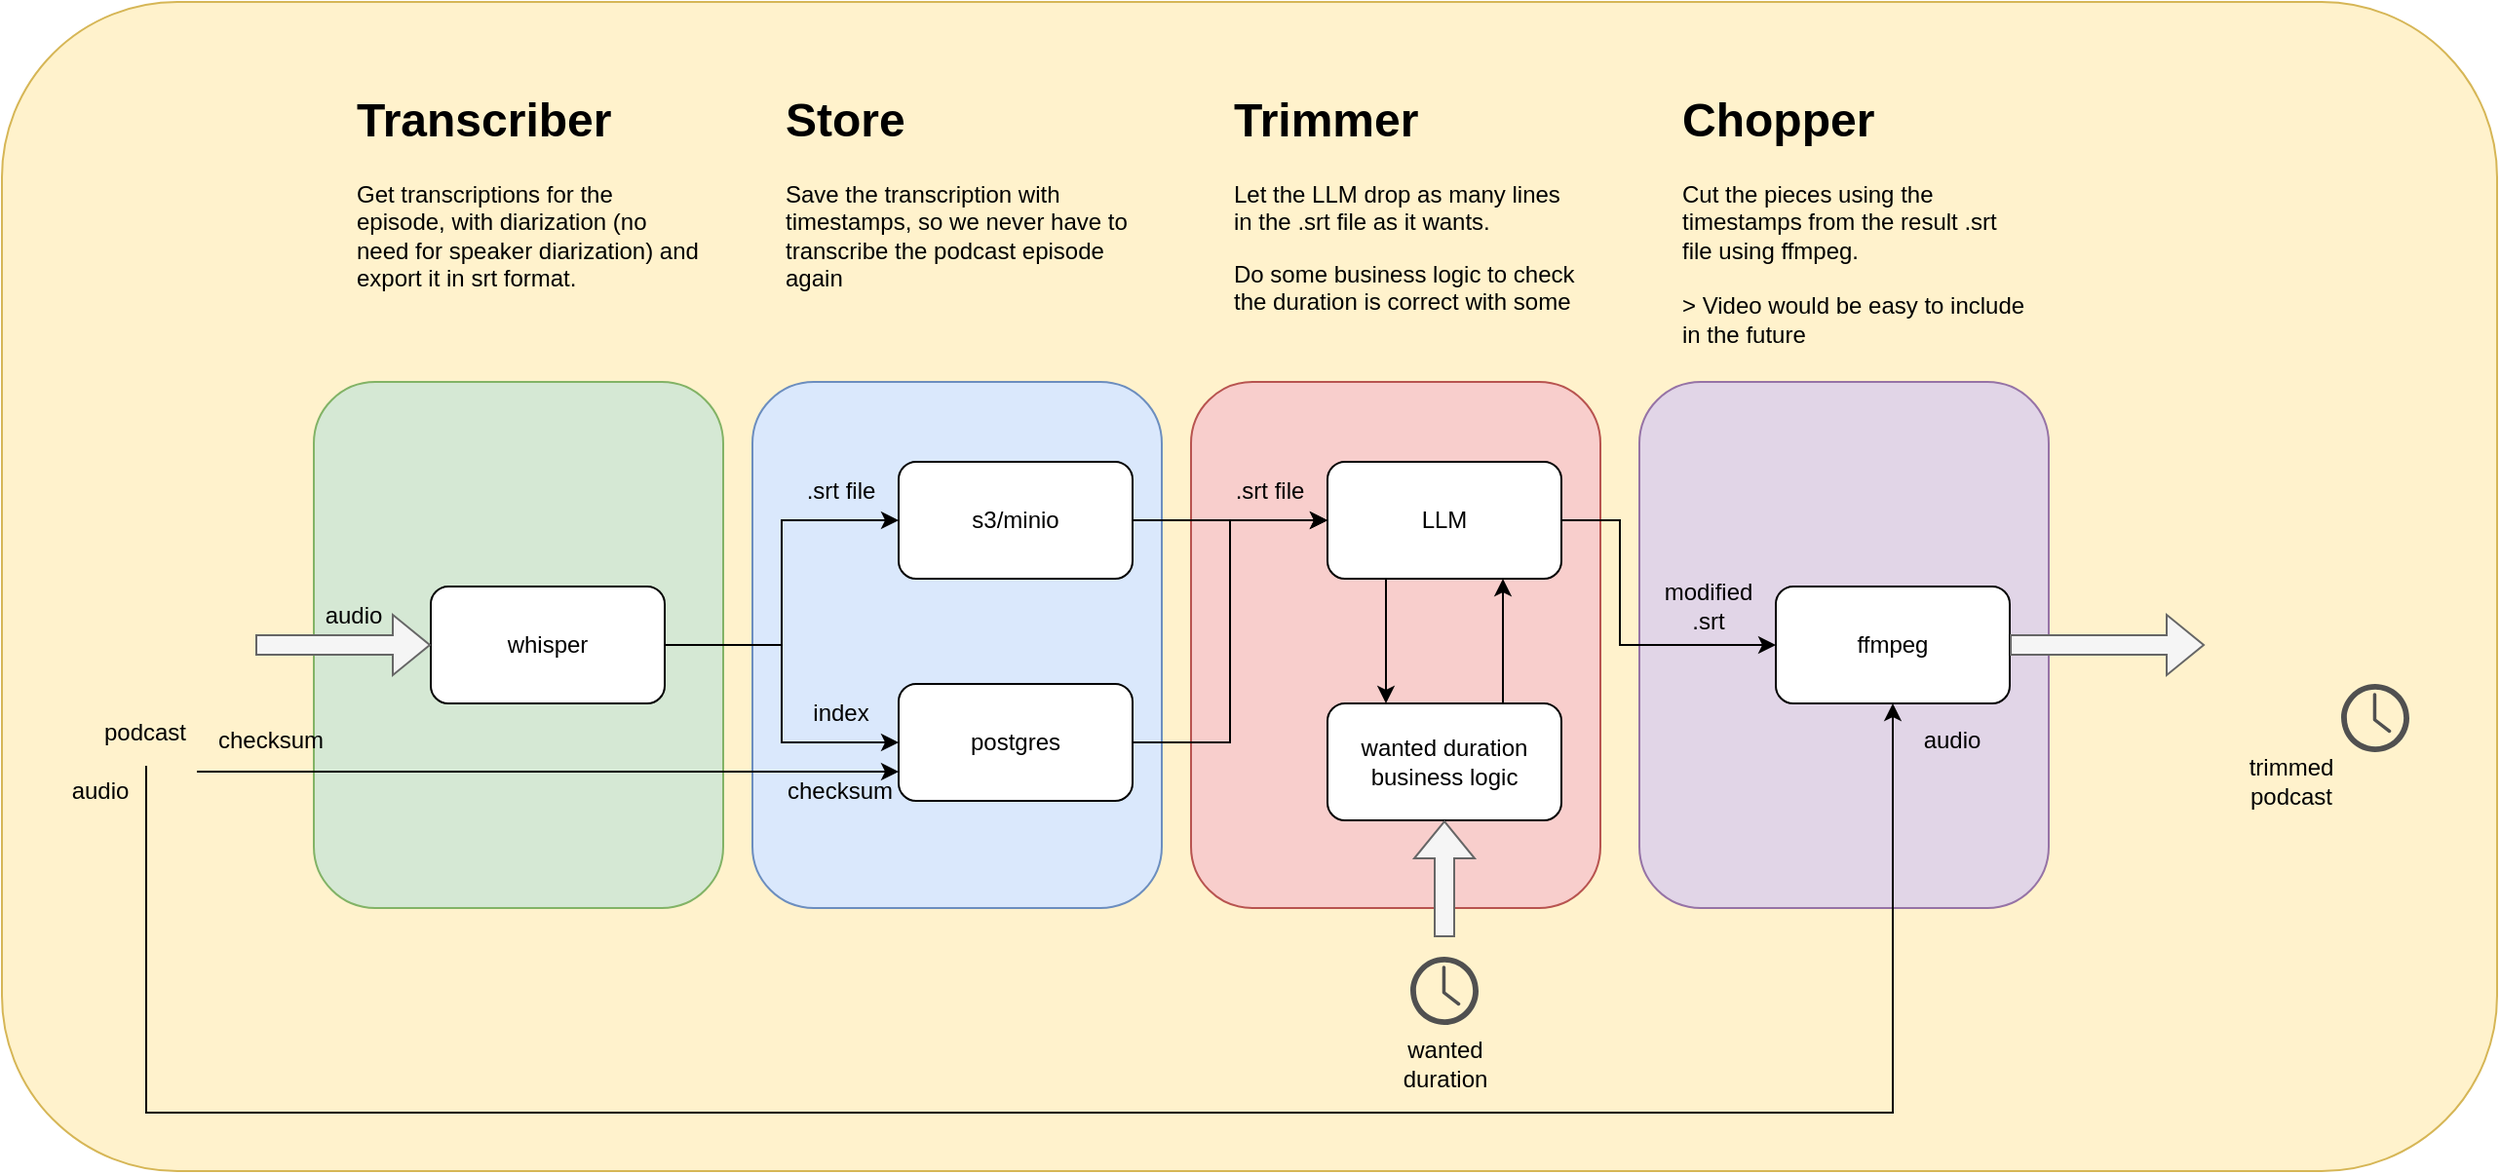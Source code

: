 <mxfile version="24.2.5" type="device">
  <diagram name="Page-1" id="hcJHSDHoGeX2lE1SBRMY">
    <mxGraphModel dx="2924" dy="1112" grid="1" gridSize="10" guides="1" tooltips="1" connect="1" arrows="1" fold="1" page="1" pageScale="1" pageWidth="850" pageHeight="1100" math="0" shadow="0">
      <root>
        <mxCell id="0" />
        <mxCell id="1" parent="0" />
        <mxCell id="p5D0_sLYN4Q-_RJ_7Vx2-42" value="" style="rounded=1;whiteSpace=wrap;html=1;fillColor=#fff2cc;strokeColor=#d6b656;" parent="1" vertex="1">
          <mxGeometry x="-140" y="130" width="1280" height="600" as="geometry" />
        </mxCell>
        <mxCell id="p5D0_sLYN4Q-_RJ_7Vx2-32" value="" style="rounded=1;whiteSpace=wrap;html=1;fillColor=#e1d5e7;strokeColor=#9673a6;" parent="1" vertex="1">
          <mxGeometry x="700" y="325" width="210" height="270" as="geometry" />
        </mxCell>
        <mxCell id="p5D0_sLYN4Q-_RJ_7Vx2-19" value="" style="rounded=1;whiteSpace=wrap;html=1;fillColor=#f8cecc;strokeColor=#b85450;" parent="1" vertex="1">
          <mxGeometry x="470" y="325" width="210" height="270" as="geometry" />
        </mxCell>
        <mxCell id="p5D0_sLYN4Q-_RJ_7Vx2-15" value="" style="rounded=1;whiteSpace=wrap;html=1;fillColor=#dae8fc;strokeColor=#6c8ebf;" parent="1" vertex="1">
          <mxGeometry x="245" y="325" width="210" height="270" as="geometry" />
        </mxCell>
        <mxCell id="p5D0_sLYN4Q-_RJ_7Vx2-14" value="" style="rounded=1;whiteSpace=wrap;html=1;fillColor=#d5e8d4;strokeColor=#82b366;" parent="1" vertex="1">
          <mxGeometry x="20" y="325" width="210" height="270" as="geometry" />
        </mxCell>
        <mxCell id="p5D0_sLYN4Q-_RJ_7Vx2-7" style="edgeStyle=orthogonalEdgeStyle;rounded=0;orthogonalLoop=1;jettySize=auto;html=1;exitX=1;exitY=0.5;exitDx=0;exitDy=0;entryX=0;entryY=0.5;entryDx=0;entryDy=0;" parent="1" source="p5D0_sLYN4Q-_RJ_7Vx2-1" target="p5D0_sLYN4Q-_RJ_7Vx2-2" edge="1">
          <mxGeometry relative="1" as="geometry" />
        </mxCell>
        <mxCell id="p5D0_sLYN4Q-_RJ_7Vx2-10" style="edgeStyle=orthogonalEdgeStyle;rounded=0;orthogonalLoop=1;jettySize=auto;html=1;exitX=1;exitY=0.5;exitDx=0;exitDy=0;entryX=0;entryY=0.5;entryDx=0;entryDy=0;" parent="1" source="p5D0_sLYN4Q-_RJ_7Vx2-1" target="p5D0_sLYN4Q-_RJ_7Vx2-9" edge="1">
          <mxGeometry relative="1" as="geometry" />
        </mxCell>
        <mxCell id="p5D0_sLYN4Q-_RJ_7Vx2-1" value="whisper" style="rounded=1;whiteSpace=wrap;html=1;" parent="1" vertex="1">
          <mxGeometry x="80" y="430" width="120" height="60" as="geometry" />
        </mxCell>
        <mxCell id="p5D0_sLYN4Q-_RJ_7Vx2-17" style="edgeStyle=orthogonalEdgeStyle;rounded=0;orthogonalLoop=1;jettySize=auto;html=1;exitX=1;exitY=0.5;exitDx=0;exitDy=0;entryX=0;entryY=0.5;entryDx=0;entryDy=0;" parent="1" source="p5D0_sLYN4Q-_RJ_7Vx2-2" target="p5D0_sLYN4Q-_RJ_7Vx2-16" edge="1">
          <mxGeometry relative="1" as="geometry" />
        </mxCell>
        <mxCell id="p5D0_sLYN4Q-_RJ_7Vx2-2" value="s3/minio" style="rounded=1;whiteSpace=wrap;html=1;" parent="1" vertex="1">
          <mxGeometry x="320" y="366" width="120" height="60" as="geometry" />
        </mxCell>
        <mxCell id="p5D0_sLYN4Q-_RJ_7Vx2-4" value="" style="shape=flexArrow;endArrow=classic;html=1;rounded=0;entryX=0;entryY=0.5;entryDx=0;entryDy=0;fillColor=#f5f5f5;strokeColor=#666666;" parent="1" target="p5D0_sLYN4Q-_RJ_7Vx2-1" edge="1">
          <mxGeometry width="50" height="50" relative="1" as="geometry">
            <mxPoint x="-10" y="460" as="sourcePoint" />
            <mxPoint x="450" y="550" as="targetPoint" />
          </mxGeometry>
        </mxCell>
        <mxCell id="p5D0_sLYN4Q-_RJ_7Vx2-29" style="edgeStyle=orthogonalEdgeStyle;rounded=0;orthogonalLoop=1;jettySize=auto;html=1;entryX=0;entryY=0.75;entryDx=0;entryDy=0;" parent="1" target="p5D0_sLYN4Q-_RJ_7Vx2-9" edge="1">
          <mxGeometry relative="1" as="geometry">
            <mxPoint y="525" as="sourcePoint" />
            <Array as="points">
              <mxPoint x="-40" y="525" />
            </Array>
          </mxGeometry>
        </mxCell>
        <mxCell id="mtzsEB-38qO-FX3NmCci-1" style="edgeStyle=orthogonalEdgeStyle;rounded=0;orthogonalLoop=1;jettySize=auto;html=1;exitX=0.514;exitY=1.067;exitDx=0;exitDy=0;entryX=0.5;entryY=1;entryDx=0;entryDy=0;exitPerimeter=0;" edge="1" parent="1" source="p5D0_sLYN4Q-_RJ_7Vx2-6" target="p5D0_sLYN4Q-_RJ_7Vx2-34">
          <mxGeometry relative="1" as="geometry">
            <Array as="points">
              <mxPoint x="-66" y="700" />
              <mxPoint x="830" y="700" />
            </Array>
          </mxGeometry>
        </mxCell>
        <mxCell id="p5D0_sLYN4Q-_RJ_7Vx2-5" value="" style="shape=image;html=1;verticalAlign=top;verticalLabelPosition=bottom;labelBackgroundColor=#ffffff;imageAspect=0;aspect=fixed;image=https://cdn4.iconfinder.com/data/icons/miu-black-social-2/60/podcast-128.png" parent="1" vertex="1">
          <mxGeometry x="-100" y="426" width="68" height="68" as="geometry" />
        </mxCell>
        <mxCell id="p5D0_sLYN4Q-_RJ_7Vx2-6" value="podcast" style="text;html=1;align=center;verticalAlign=middle;resizable=0;points=[];autosize=1;strokeColor=none;fillColor=none;" parent="1" vertex="1">
          <mxGeometry x="-102" y="490" width="70" height="30" as="geometry" />
        </mxCell>
        <mxCell id="p5D0_sLYN4Q-_RJ_7Vx2-8" value=".srt file" style="text;html=1;align=center;verticalAlign=middle;resizable=0;points=[];autosize=1;strokeColor=none;fillColor=none;" parent="1" vertex="1">
          <mxGeometry x="260" y="366" width="60" height="30" as="geometry" />
        </mxCell>
        <mxCell id="p5D0_sLYN4Q-_RJ_7Vx2-18" style="edgeStyle=orthogonalEdgeStyle;rounded=0;orthogonalLoop=1;jettySize=auto;html=1;exitX=1;exitY=0.5;exitDx=0;exitDy=0;entryX=0;entryY=0.5;entryDx=0;entryDy=0;" parent="1" source="p5D0_sLYN4Q-_RJ_7Vx2-9" target="p5D0_sLYN4Q-_RJ_7Vx2-16" edge="1">
          <mxGeometry relative="1" as="geometry" />
        </mxCell>
        <mxCell id="p5D0_sLYN4Q-_RJ_7Vx2-9" value="postgres" style="rounded=1;whiteSpace=wrap;html=1;" parent="1" vertex="1">
          <mxGeometry x="320" y="480" width="120" height="60" as="geometry" />
        </mxCell>
        <mxCell id="p5D0_sLYN4Q-_RJ_7Vx2-11" value="index" style="text;html=1;align=center;verticalAlign=middle;resizable=0;points=[];autosize=1;strokeColor=none;fillColor=none;" parent="1" vertex="1">
          <mxGeometry x="260" y="480" width="60" height="30" as="geometry" />
        </mxCell>
        <mxCell id="p5D0_sLYN4Q-_RJ_7Vx2-12" value="&lt;h1 style=&quot;margin-top: 0px;&quot;&gt;Store&lt;br&gt;&lt;/h1&gt;&lt;p&gt;Save the transcription with timestamps, so we never have to transcribe the podcast episode again&lt;br&gt;&lt;/p&gt;" style="text;html=1;whiteSpace=wrap;overflow=hidden;rounded=0;" parent="1" vertex="1">
          <mxGeometry x="260" y="170" width="180" height="120" as="geometry" />
        </mxCell>
        <mxCell id="p5D0_sLYN4Q-_RJ_7Vx2-13" value="&lt;h1 style=&quot;margin-top: 0px;&quot;&gt;Transcriber&lt;br&gt;&lt;/h1&gt;&lt;p&gt;Get transcriptions for the episode, with diarization (no need for speaker diarization) and export it in srt format.&lt;br&gt;&lt;/p&gt;" style="text;html=1;whiteSpace=wrap;overflow=hidden;rounded=0;" parent="1" vertex="1">
          <mxGeometry x="40" y="170" width="180" height="120" as="geometry" />
        </mxCell>
        <mxCell id="p5D0_sLYN4Q-_RJ_7Vx2-27" style="edgeStyle=orthogonalEdgeStyle;rounded=0;orthogonalLoop=1;jettySize=auto;html=1;exitX=0.25;exitY=1;exitDx=0;exitDy=0;entryX=0.25;entryY=0;entryDx=0;entryDy=0;" parent="1" source="p5D0_sLYN4Q-_RJ_7Vx2-16" target="p5D0_sLYN4Q-_RJ_7Vx2-21" edge="1">
          <mxGeometry relative="1" as="geometry" />
        </mxCell>
        <mxCell id="p5D0_sLYN4Q-_RJ_7Vx2-36" style="edgeStyle=orthogonalEdgeStyle;rounded=0;orthogonalLoop=1;jettySize=auto;html=1;exitX=1;exitY=0.5;exitDx=0;exitDy=0;entryX=0;entryY=0.5;entryDx=0;entryDy=0;" parent="1" source="p5D0_sLYN4Q-_RJ_7Vx2-16" target="p5D0_sLYN4Q-_RJ_7Vx2-34" edge="1">
          <mxGeometry relative="1" as="geometry">
            <Array as="points">
              <mxPoint x="690" y="396" />
              <mxPoint x="690" y="460" />
            </Array>
          </mxGeometry>
        </mxCell>
        <mxCell id="p5D0_sLYN4Q-_RJ_7Vx2-16" value="LLM" style="rounded=1;whiteSpace=wrap;html=1;" parent="1" vertex="1">
          <mxGeometry x="540" y="366" width="120" height="60" as="geometry" />
        </mxCell>
        <mxCell id="p5D0_sLYN4Q-_RJ_7Vx2-20" value=".srt file" style="text;html=1;align=center;verticalAlign=middle;resizable=0;points=[];autosize=1;strokeColor=none;fillColor=none;" parent="1" vertex="1">
          <mxGeometry x="480" y="366" width="60" height="30" as="geometry" />
        </mxCell>
        <mxCell id="p5D0_sLYN4Q-_RJ_7Vx2-28" style="edgeStyle=orthogonalEdgeStyle;rounded=0;orthogonalLoop=1;jettySize=auto;html=1;exitX=0.75;exitY=0;exitDx=0;exitDy=0;entryX=0.75;entryY=1;entryDx=0;entryDy=0;" parent="1" source="p5D0_sLYN4Q-_RJ_7Vx2-21" target="p5D0_sLYN4Q-_RJ_7Vx2-16" edge="1">
          <mxGeometry relative="1" as="geometry" />
        </mxCell>
        <mxCell id="p5D0_sLYN4Q-_RJ_7Vx2-21" value="wanted duration business logic" style="rounded=1;whiteSpace=wrap;html=1;" parent="1" vertex="1">
          <mxGeometry x="540" y="490" width="120" height="60" as="geometry" />
        </mxCell>
        <mxCell id="p5D0_sLYN4Q-_RJ_7Vx2-22" value="" style="shape=flexArrow;endArrow=classic;html=1;rounded=0;entryX=0.5;entryY=1;entryDx=0;entryDy=0;fillColor=#f5f5f5;strokeColor=#666666;" parent="1" target="p5D0_sLYN4Q-_RJ_7Vx2-21" edge="1">
          <mxGeometry width="50" height="50" relative="1" as="geometry">
            <mxPoint x="600" y="610" as="sourcePoint" />
            <mxPoint x="450" y="550" as="targetPoint" />
          </mxGeometry>
        </mxCell>
        <mxCell id="p5D0_sLYN4Q-_RJ_7Vx2-23" value="" style="sketch=0;pointerEvents=1;shadow=0;dashed=0;html=1;strokeColor=none;fillColor=#505050;labelPosition=center;verticalLabelPosition=bottom;verticalAlign=top;outlineConnect=0;align=center;shape=mxgraph.office.concepts.clock;" parent="1" vertex="1">
          <mxGeometry x="582.5" y="620" width="35" height="35" as="geometry" />
        </mxCell>
        <mxCell id="p5D0_sLYN4Q-_RJ_7Vx2-26" value="&lt;div&gt;wanted&lt;/div&gt;duration" style="text;html=1;align=center;verticalAlign=middle;resizable=0;points=[];autosize=1;strokeColor=none;fillColor=none;" parent="1" vertex="1">
          <mxGeometry x="565" y="655" width="70" height="40" as="geometry" />
        </mxCell>
        <mxCell id="p5D0_sLYN4Q-_RJ_7Vx2-30" value="checksum" style="text;html=1;align=center;verticalAlign=middle;whiteSpace=wrap;rounded=0;" parent="1" vertex="1">
          <mxGeometry x="260" y="520" width="60" height="30" as="geometry" />
        </mxCell>
        <mxCell id="p5D0_sLYN4Q-_RJ_7Vx2-33" value="&lt;h1 style=&quot;margin-top: 0px;&quot;&gt;Trimmer&lt;br&gt;&lt;/h1&gt;&lt;p&gt;Let the LLM drop as many lines in the .srt file as it wants.&lt;/p&gt;&lt;p&gt;Do some business logic to check the duration is correct with some margin.&lt;br&gt;&lt;/p&gt;" style="text;html=1;whiteSpace=wrap;overflow=hidden;rounded=0;" parent="1" vertex="1">
          <mxGeometry x="490" y="170" width="180" height="120" as="geometry" />
        </mxCell>
        <mxCell id="p5D0_sLYN4Q-_RJ_7Vx2-34" value="ffmpeg" style="rounded=1;whiteSpace=wrap;html=1;" parent="1" vertex="1">
          <mxGeometry x="770" y="430" width="120" height="60" as="geometry" />
        </mxCell>
        <mxCell id="p5D0_sLYN4Q-_RJ_7Vx2-35" value="&lt;h1 style=&quot;margin-top: 0px;&quot;&gt;Chopper&lt;br&gt;&lt;/h1&gt;&lt;div&gt;Cut the pieces using the timestamps from the result .srt file using ffmpeg.&lt;/div&gt;&lt;div&gt;&lt;br&gt;&lt;/div&gt;&lt;div&gt;&amp;gt; Video would be easy to include in the future&lt;br&gt;&lt;/div&gt;" style="text;html=1;whiteSpace=wrap;overflow=hidden;rounded=0;" parent="1" vertex="1">
          <mxGeometry x="720" y="170" width="180" height="140" as="geometry" />
        </mxCell>
        <mxCell id="p5D0_sLYN4Q-_RJ_7Vx2-37" value="&lt;div&gt;modified&lt;/div&gt;&lt;div&gt;.srt&lt;br&gt;&lt;/div&gt;" style="text;html=1;align=center;verticalAlign=middle;resizable=0;points=[];autosize=1;strokeColor=none;fillColor=none;" parent="1" vertex="1">
          <mxGeometry x="700" y="420" width="70" height="40" as="geometry" />
        </mxCell>
        <mxCell id="p5D0_sLYN4Q-_RJ_7Vx2-38" value="" style="shape=flexArrow;endArrow=classic;html=1;rounded=0;exitX=1;exitY=0.5;exitDx=0;exitDy=0;fillColor=#f5f5f5;strokeColor=#666666;" parent="1" source="p5D0_sLYN4Q-_RJ_7Vx2-34" edge="1">
          <mxGeometry width="50" height="50" relative="1" as="geometry">
            <mxPoint x="420" y="500" as="sourcePoint" />
            <mxPoint x="990" y="460" as="targetPoint" />
          </mxGeometry>
        </mxCell>
        <mxCell id="p5D0_sLYN4Q-_RJ_7Vx2-39" value="" style="shape=image;html=1;verticalAlign=top;verticalLabelPosition=bottom;labelBackgroundColor=#ffffff;imageAspect=0;aspect=fixed;image=https://cdn4.iconfinder.com/data/icons/miu-black-social-2/60/podcast-128.png" parent="1" vertex="1">
          <mxGeometry x="1000" y="430" width="68" height="68" as="geometry" />
        </mxCell>
        <mxCell id="p5D0_sLYN4Q-_RJ_7Vx2-40" value="" style="sketch=0;pointerEvents=1;shadow=0;dashed=0;html=1;strokeColor=none;fillColor=#505050;labelPosition=center;verticalLabelPosition=bottom;verticalAlign=top;outlineConnect=0;align=center;shape=mxgraph.office.concepts.clock;" parent="1" vertex="1">
          <mxGeometry x="1060" y="480" width="35" height="35" as="geometry" />
        </mxCell>
        <mxCell id="p5D0_sLYN4Q-_RJ_7Vx2-41" value="&lt;div&gt;trimmed&lt;/div&gt;&lt;div&gt;podcast&lt;br&gt;&lt;/div&gt;" style="text;html=1;align=center;verticalAlign=middle;resizable=0;points=[];autosize=1;strokeColor=none;fillColor=none;" parent="1" vertex="1">
          <mxGeometry x="999" y="510" width="70" height="40" as="geometry" />
        </mxCell>
        <mxCell id="mtzsEB-38qO-FX3NmCci-2" value="audio" style="text;html=1;align=center;verticalAlign=middle;resizable=0;points=[];autosize=1;strokeColor=none;fillColor=none;" vertex="1" parent="1">
          <mxGeometry x="830" y="494" width="60" height="30" as="geometry" />
        </mxCell>
        <mxCell id="mtzsEB-38qO-FX3NmCci-3" value="audio" style="text;html=1;align=center;verticalAlign=middle;resizable=0;points=[];autosize=1;strokeColor=none;fillColor=none;" vertex="1" parent="1">
          <mxGeometry x="-120" y="520" width="60" height="30" as="geometry" />
        </mxCell>
        <mxCell id="mtzsEB-38qO-FX3NmCci-4" value="checksum" style="text;html=1;align=center;verticalAlign=middle;whiteSpace=wrap;rounded=0;" vertex="1" parent="1">
          <mxGeometry x="-32" y="494" width="60" height="30" as="geometry" />
        </mxCell>
        <mxCell id="mtzsEB-38qO-FX3NmCci-5" value="audio" style="text;html=1;align=center;verticalAlign=middle;resizable=0;points=[];autosize=1;strokeColor=none;fillColor=none;" vertex="1" parent="1">
          <mxGeometry x="10" y="430" width="60" height="30" as="geometry" />
        </mxCell>
      </root>
    </mxGraphModel>
  </diagram>
</mxfile>
